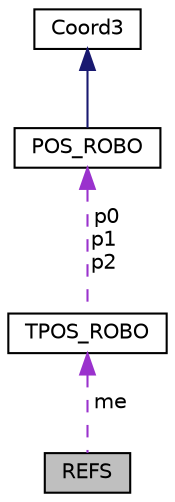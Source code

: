 digraph "REFS"
{
  edge [fontname="Helvetica",fontsize="10",labelfontname="Helvetica",labelfontsize="10"];
  node [fontname="Helvetica",fontsize="10",shape=record];
  Node1 [label="REFS",height=0.2,width=0.4,color="black", fillcolor="grey75", style="filled", fontcolor="black"];
  Node2 -> Node1 [dir="back",color="darkorchid3",fontsize="10",style="dashed",label=" me" ];
  Node2 [label="TPOS_ROBO",height=0.2,width=0.4,color="black", fillcolor="white", style="filled",URL="$structTPOS__ROBO.html"];
  Node3 -> Node2 [dir="back",color="darkorchid3",fontsize="10",style="dashed",label=" p0\np1\np2" ];
  Node3 [label="POS_ROBO",height=0.2,width=0.4,color="black", fillcolor="white", style="filled",URL="$structPOS__ROBO.html"];
  Node4 -> Node3 [dir="back",color="midnightblue",fontsize="10",style="solid"];
  Node4 [label="Coord3",height=0.2,width=0.4,color="black", fillcolor="white", style="filled",URL="$structCoord3.html"];
}
